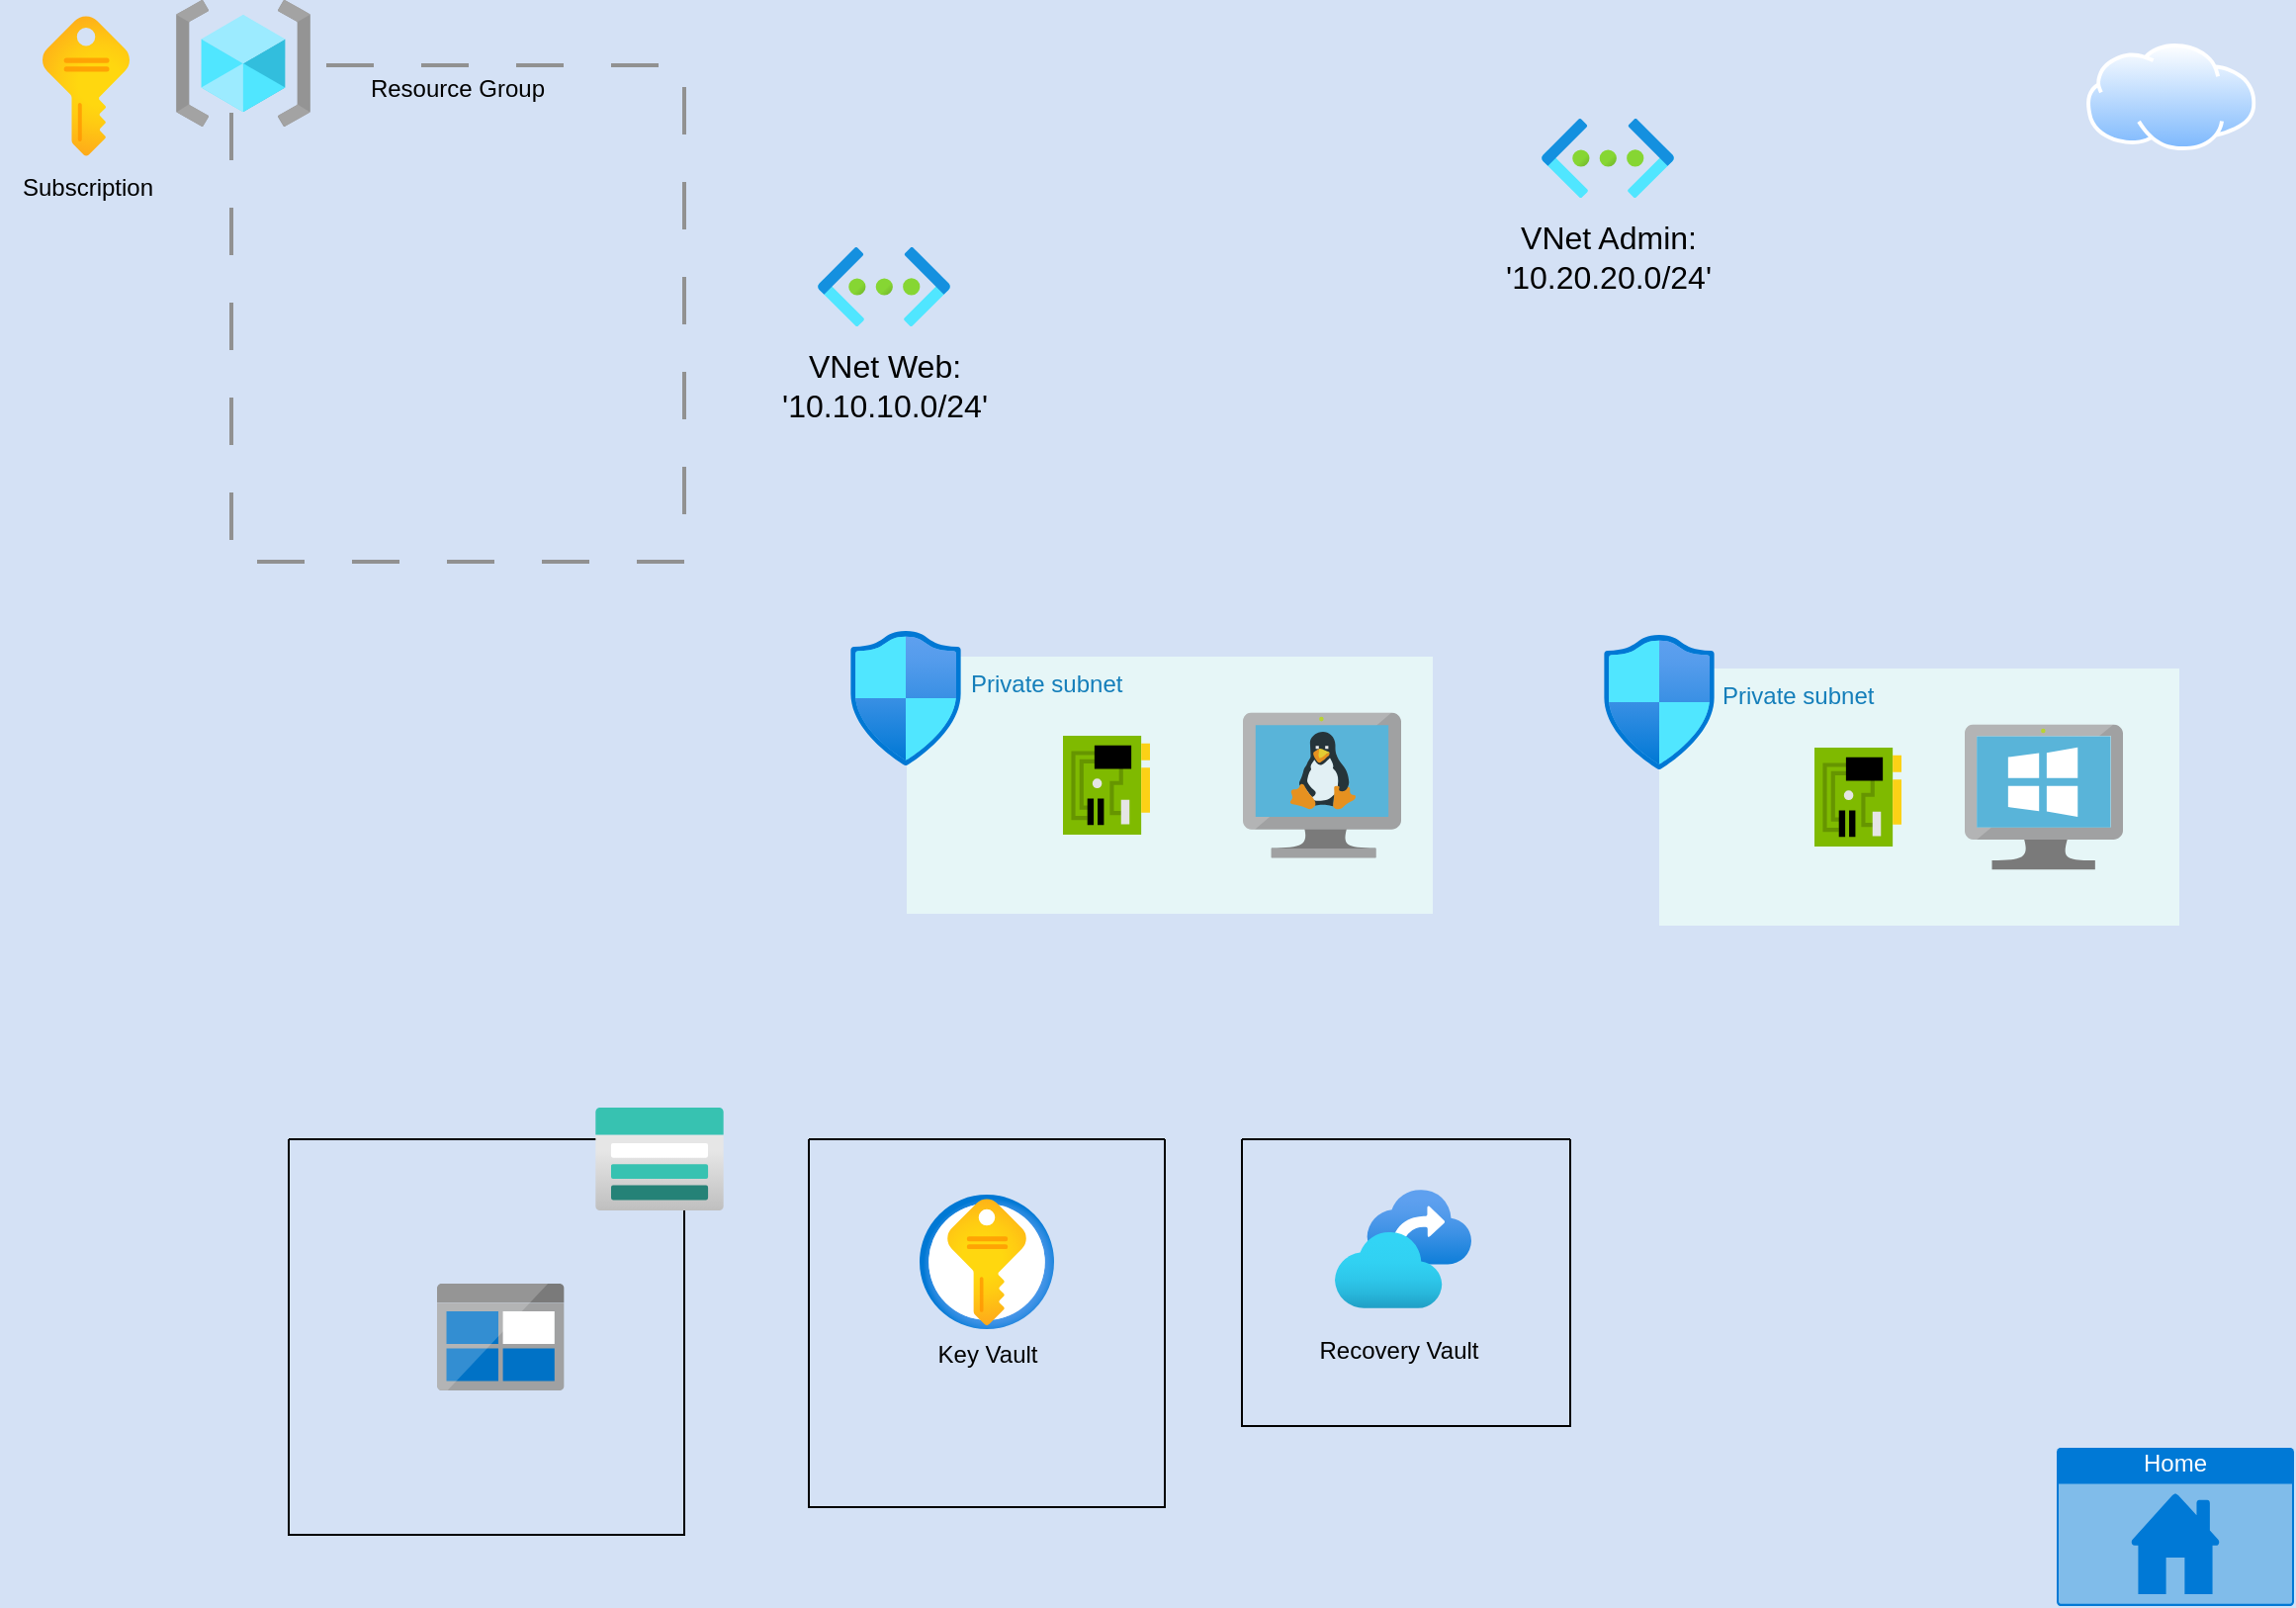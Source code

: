 <mxfile version="23.0.2" type="github">
  <diagram name="Page-1" id="JEni4N4xN4MO65VJZSVJ">
    <mxGraphModel dx="1509" dy="823" grid="0" gridSize="10" guides="1" tooltips="1" connect="1" arrows="1" fold="1" page="1" pageScale="1" pageWidth="1169" pageHeight="827" background="#D4E1F5" math="0" shadow="0">
      <root>
        <mxCell id="0" />
        <mxCell id="1" parent="0" />
        <mxCell id="yg5hyfQdusnZHyedkA8o-5" value="Home" style="html=1;whiteSpace=wrap;strokeColor=none;fillColor=#0079D6;labelPosition=center;verticalLabelPosition=middle;verticalAlign=top;align=center;fontSize=12;outlineConnect=0;spacingTop=-6;fontColor=#FFFFFF;sketch=0;shape=mxgraph.sitemap.home;" parent="1" vertex="1">
          <mxGeometry x="1042" y="738" width="120" height="80" as="geometry" />
        </mxCell>
        <mxCell id="yg5hyfQdusnZHyedkA8o-7" value="" style="image;aspect=fixed;html=1;points=[];align=center;fontSize=12;image=img/lib/azure2/networking/Virtual_Networks.svg;" parent="1" vertex="1">
          <mxGeometry x="781.5" y="66" width="67" height="40" as="geometry" />
        </mxCell>
        <mxCell id="yg5hyfQdusnZHyedkA8o-8" value="" style="image;aspect=fixed;html=1;points=[];align=center;fontSize=12;image=img/lib/azure2/networking/Virtual_Networks.svg;" parent="1" vertex="1">
          <mxGeometry x="415.5" y="131" width="67" height="40" as="geometry" />
        </mxCell>
        <mxCell id="yg5hyfQdusnZHyedkA8o-145" value="" style="image;aspect=fixed;html=1;points=[];align=center;fontSize=12;image=img/lib/azure2/general/Subscriptions.svg;" parent="1" vertex="1">
          <mxGeometry x="23.5" y="14" width="44" height="71" as="geometry" />
        </mxCell>
        <mxCell id="yg5hyfQdusnZHyedkA8o-148" value="Resource Group" style="fontStyle=0;verticalAlign=top;align=center;spacingTop=-2;fillColor=none;rounded=0;whiteSpace=wrap;html=1;strokeColor=#919191;strokeWidth=2;dashed=1;container=1;collapsible=0;expand=0;recursiveResize=0;dashPattern=12 12;" parent="1" vertex="1">
          <mxGeometry x="119" y="39" width="229" height="251" as="geometry" />
        </mxCell>
        <mxCell id="yg5hyfQdusnZHyedkA8o-146" value="" style="image;aspect=fixed;html=1;points=[];align=center;fontSize=12;image=img/lib/azure2/general/Resource_Groups.svg;" parent="yg5hyfQdusnZHyedkA8o-148" vertex="1">
          <mxGeometry x="-28" y="-33" width="68" height="64" as="geometry" />
        </mxCell>
        <mxCell id="yg5hyfQdusnZHyedkA8o-152" value="" style="image;aspect=fixed;perimeter=ellipsePerimeter;html=1;align=center;shadow=0;dashed=0;spacingTop=3;image=img/lib/active_directory/internet_cloud.svg;" parent="1" vertex="1">
          <mxGeometry x="1057" y="28" width="85.71" height="54" as="geometry" />
        </mxCell>
        <mxCell id="ELRano72_kiBZfm_JEAF-4" value="" style="swimlane;startSize=0;" vertex="1" parent="1">
          <mxGeometry x="148" y="582" width="200" height="200" as="geometry">
            <mxRectangle x="117" y="589" width="50" height="44" as="alternateBounds" />
          </mxGeometry>
        </mxCell>
        <mxCell id="yg5hyfQdusnZHyedkA8o-141" value="" style="image;aspect=fixed;html=1;points=[];align=center;fontSize=12;image=img/lib/azure2/storage/Storage_Accounts.svg;" parent="ELRano72_kiBZfm_JEAF-4" vertex="1">
          <mxGeometry x="155" y="-16" width="65" height="52" as="geometry" />
        </mxCell>
        <mxCell id="yg5hyfQdusnZHyedkA8o-142" value="" style="image;sketch=0;aspect=fixed;html=1;points=[];align=center;fontSize=12;image=img/lib/mscae/BlobBlock.svg;" parent="ELRano72_kiBZfm_JEAF-4" vertex="1">
          <mxGeometry x="75" y="73" width="64.29" height="54" as="geometry" />
        </mxCell>
        <mxCell id="ELRano72_kiBZfm_JEAF-6" value="" style="swimlane;startSize=0;" vertex="1" parent="1">
          <mxGeometry x="411" y="582" width="180" height="186" as="geometry">
            <mxRectangle x="411" y="582" width="50" height="44" as="alternateBounds" />
          </mxGeometry>
        </mxCell>
        <mxCell id="yg5hyfQdusnZHyedkA8o-143" value="" style="image;aspect=fixed;html=1;points=[];align=center;fontSize=12;image=img/lib/azure2/security/Key_Vaults.svg;" parent="ELRano72_kiBZfm_JEAF-6" vertex="1">
          <mxGeometry x="56" y="28" width="68" height="68" as="geometry" />
        </mxCell>
        <mxCell id="ELRano72_kiBZfm_JEAF-5" value="&lt;div&gt;Key Vault&lt;/div&gt;" style="text;html=1;align=center;verticalAlign=middle;resizable=0;points=[];autosize=1;strokeColor=none;fillColor=none;" vertex="1" parent="ELRano72_kiBZfm_JEAF-6">
          <mxGeometry x="56.5" y="96" width="67" height="26" as="geometry" />
        </mxCell>
        <mxCell id="ELRano72_kiBZfm_JEAF-10" value="" style="swimlane;startSize=0;" vertex="1" parent="1">
          <mxGeometry x="630" y="582" width="166" height="145" as="geometry">
            <mxRectangle x="890" y="423" width="50" height="44" as="alternateBounds" />
          </mxGeometry>
        </mxCell>
        <mxCell id="ELRano72_kiBZfm_JEAF-9" value="&lt;div&gt;Recovery Vault&lt;/div&gt;" style="text;html=1;align=center;verticalAlign=middle;resizable=0;points=[];autosize=1;strokeColor=none;fillColor=none;" vertex="1" parent="ELRano72_kiBZfm_JEAF-10">
          <mxGeometry x="30" y="93.5" width="97" height="26" as="geometry" />
        </mxCell>
        <mxCell id="yg5hyfQdusnZHyedkA8o-144" value="" style="image;aspect=fixed;html=1;points=[];align=center;fontSize=12;image=img/lib/azure2/management_governance/Recovery_Services_Vaults.svg;" parent="ELRano72_kiBZfm_JEAF-10" vertex="1">
          <mxGeometry x="47" y="25.5" width="69" height="60" as="geometry" />
        </mxCell>
        <mxCell id="ELRano72_kiBZfm_JEAF-11" value="Subscription" style="text;html=1;align=center;verticalAlign=middle;resizable=0;points=[];autosize=1;strokeColor=none;fillColor=none;" vertex="1" parent="1">
          <mxGeometry x="2" y="88" width="87" height="26" as="geometry" />
        </mxCell>
        <mxCell id="ELRano72_kiBZfm_JEAF-14" value="&lt;div style=&quot;font-size: 16px;&quot;&gt;&lt;font style=&quot;font-size: 16px;&quot;&gt;VNet Web:&lt;/font&gt;&lt;/div&gt;&lt;div style=&quot;font-size: 16px;&quot;&gt;&lt;font style=&quot;font-size: 16px;&quot;&gt;&#39;10.10.10.0/24&#39;&lt;font style=&quot;font-size: 16px;&quot;&gt;&lt;br&gt;&lt;/font&gt;&lt;/font&gt;&lt;/div&gt;" style="text;html=1;align=center;verticalAlign=middle;resizable=0;points=[];autosize=1;strokeColor=none;fillColor=none;" vertex="1" parent="1">
          <mxGeometry x="388" y="176" width="122" height="50" as="geometry" />
        </mxCell>
        <mxCell id="ELRano72_kiBZfm_JEAF-15" value="Private subnet" style="points=[[0,0],[0.25,0],[0.5,0],[0.75,0],[1,0],[1,0.25],[1,0.5],[1,0.75],[1,1],[0.75,1],[0.5,1],[0.25,1],[0,1],[0,0.75],[0,0.5],[0,0.25]];outlineConnect=0;gradientColor=none;html=1;whiteSpace=wrap;fontSize=12;fontStyle=0;container=1;pointerEvents=0;collapsible=0;recursiveResize=0;shape=mxgraph.aws4.group;grIcon=mxgraph.aws4.group_security_group;grStroke=0;strokeColor=#00A4A6;fillColor=#E6F6F7;verticalAlign=top;align=left;spacingLeft=30;fontColor=#147EBA;dashed=0;" vertex="1" parent="1">
          <mxGeometry x="841" y="344" width="263" height="130" as="geometry" />
        </mxCell>
        <mxCell id="yg5hyfQdusnZHyedkA8o-137" value="" style="image;sketch=0;aspect=fixed;html=1;points=[];align=center;fontSize=12;image=img/lib/mscae/NetworkInterfaceCard.svg;" parent="ELRano72_kiBZfm_JEAF-15" vertex="1">
          <mxGeometry x="78.5" y="40" width="44" height="50" as="geometry" />
        </mxCell>
        <mxCell id="yg5hyfQdusnZHyedkA8o-2" value="" style="image;sketch=0;aspect=fixed;html=1;points=[];align=center;fontSize=12;image=img/lib/mscae/VirtualMachineWindows.svg;" parent="ELRano72_kiBZfm_JEAF-15" vertex="1">
          <mxGeometry x="154.5" y="28.2" width="80" height="73.6" as="geometry" />
        </mxCell>
        <mxCell id="yg5hyfQdusnZHyedkA8o-139" value="" style="image;aspect=fixed;html=1;points=[];align=center;fontSize=12;image=img/lib/azure2/networking/Network_Security_Groups.svg;" parent="ELRano72_kiBZfm_JEAF-15" vertex="1">
          <mxGeometry x="-28" y="-17" width="56.0" height="68" as="geometry" />
        </mxCell>
        <mxCell id="ELRano72_kiBZfm_JEAF-17" value="Private subnet" style="points=[[0,0],[0.25,0],[0.5,0],[0.75,0],[1,0],[1,0.25],[1,0.5],[1,0.75],[1,1],[0.75,1],[0.5,1],[0.25,1],[0,1],[0,0.75],[0,0.5],[0,0.25]];outlineConnect=0;gradientColor=none;html=1;whiteSpace=wrap;fontSize=12;fontStyle=0;container=1;pointerEvents=0;collapsible=0;recursiveResize=0;shape=mxgraph.aws4.group;grIcon=mxgraph.aws4.group_security_group;grStroke=0;strokeColor=#00A4A6;fillColor=#E6F6F7;verticalAlign=top;align=left;spacingLeft=30;fontColor=#147EBA;dashed=0;" vertex="1" parent="1">
          <mxGeometry x="460.5" y="338" width="266" height="130" as="geometry" />
        </mxCell>
        <mxCell id="yg5hyfQdusnZHyedkA8o-138" value="" style="image;sketch=0;aspect=fixed;html=1;points=[];align=center;fontSize=12;image=img/lib/mscae/NetworkInterfaceCard.svg;" parent="ELRano72_kiBZfm_JEAF-17" vertex="1">
          <mxGeometry x="79" y="40" width="44" height="50" as="geometry" />
        </mxCell>
        <mxCell id="yg5hyfQdusnZHyedkA8o-1" value="" style="image;sketch=0;aspect=fixed;html=1;points=[];align=center;fontSize=12;image=img/lib/mscae/VM_Linux.svg;" parent="ELRano72_kiBZfm_JEAF-17" vertex="1">
          <mxGeometry x="170" y="28.2" width="80" height="73.6" as="geometry" />
        </mxCell>
        <mxCell id="ELRano72_kiBZfm_JEAF-19" value="&lt;div style=&quot;font-size: 16px;&quot;&gt;&lt;font style=&quot;font-size: 16px;&quot;&gt;VNet Admin:&lt;/font&gt;&lt;/div&gt;&lt;div style=&quot;font-size: 16px;&quot;&gt;&lt;font style=&quot;font-size: 16px;&quot;&gt;&#39;10.20.20.0/24&lt;/font&gt;&#39;&lt;/div&gt;" style="text;html=1;align=center;verticalAlign=middle;resizable=0;points=[];autosize=1;strokeColor=none;fillColor=none;" vertex="1" parent="1">
          <mxGeometry x="754" y="111" width="122" height="50" as="geometry" />
        </mxCell>
        <mxCell id="yg5hyfQdusnZHyedkA8o-140" value="" style="image;aspect=fixed;html=1;points=[];align=center;fontSize=12;image=img/lib/azure2/networking/Network_Security_Groups.svg;" parent="1" vertex="1">
          <mxGeometry x="432" y="325" width="56.0" height="68" as="geometry" />
        </mxCell>
      </root>
    </mxGraphModel>
  </diagram>
</mxfile>
